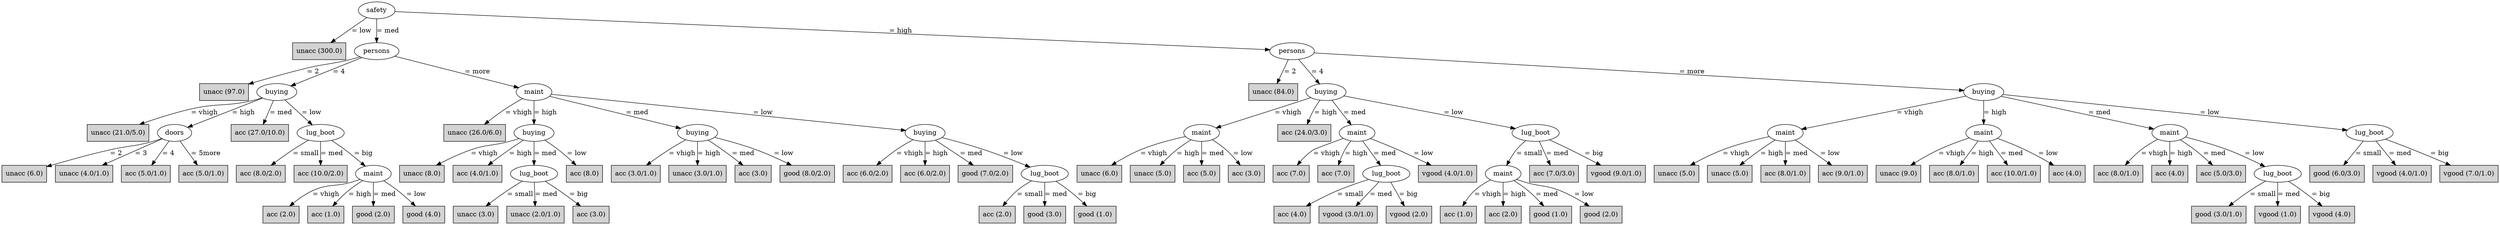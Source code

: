 digraph J48Tree {
N0 [label="safety" ]
N0->N1 [label="= low"]
N1 [label="unacc (300.0)" shape=box style=filled ]
N0->N2 [label="= med"]
N2 [label="persons" ]
N2->N3 [label="= 2"]
N3 [label="unacc (97.0)" shape=box style=filled ]
N2->N4 [label="= 4"]
N4 [label="buying" ]
N4->N5 [label="= vhigh"]
N5 [label="unacc (21.0/5.0)" shape=box style=filled ]
N4->N6 [label="= high"]
N6 [label="doors" ]
N6->N7 [label="= 2"]
N7 [label="unacc (6.0)" shape=box style=filled ]
N6->N8 [label="= 3"]
N8 [label="unacc (4.0/1.0)" shape=box style=filled ]
N6->N9 [label="= 4"]
N9 [label="acc (5.0/1.0)" shape=box style=filled ]
N6->N10 [label="= 5more"]
N10 [label="acc (5.0/1.0)" shape=box style=filled ]
N4->N11 [label="= med"]
N11 [label="acc (27.0/10.0)" shape=box style=filled ]
N4->N12 [label="= low"]
N12 [label="lug_boot" ]
N12->N13 [label="= small"]
N13 [label="acc (8.0/2.0)" shape=box style=filled ]
N12->N14 [label="= med"]
N14 [label="acc (10.0/2.0)" shape=box style=filled ]
N12->N15 [label="= big"]
N15 [label="maint" ]
N15->N16 [label="= vhigh"]
N16 [label="acc (2.0)" shape=box style=filled ]
N15->N17 [label="= high"]
N17 [label="acc (1.0)" shape=box style=filled ]
N15->N18 [label="= med"]
N18 [label="good (2.0)" shape=box style=filled ]
N15->N19 [label="= low"]
N19 [label="good (4.0)" shape=box style=filled ]
N2->N20 [label="= more"]
N20 [label="maint" ]
N20->N21 [label="= vhigh"]
N21 [label="unacc (26.0/6.0)" shape=box style=filled ]
N20->N22 [label="= high"]
N22 [label="buying" ]
N22->N23 [label="= vhigh"]
N23 [label="unacc (8.0)" shape=box style=filled ]
N22->N24 [label="= high"]
N24 [label="acc (4.0/1.0)" shape=box style=filled ]
N22->N25 [label="= med"]
N25 [label="lug_boot" ]
N25->N26 [label="= small"]
N26 [label="unacc (3.0)" shape=box style=filled ]
N25->N27 [label="= med"]
N27 [label="unacc (2.0/1.0)" shape=box style=filled ]
N25->N28 [label="= big"]
N28 [label="acc (3.0)" shape=box style=filled ]
N22->N29 [label="= low"]
N29 [label="acc (8.0)" shape=box style=filled ]
N20->N30 [label="= med"]
N30 [label="buying" ]
N30->N31 [label="= vhigh"]
N31 [label="acc (3.0/1.0)" shape=box style=filled ]
N30->N32 [label="= high"]
N32 [label="unacc (3.0/1.0)" shape=box style=filled ]
N30->N33 [label="= med"]
N33 [label="acc (3.0)" shape=box style=filled ]
N30->N34 [label="= low"]
N34 [label="good (8.0/2.0)" shape=box style=filled ]
N20->N35 [label="= low"]
N35 [label="buying" ]
N35->N36 [label="= vhigh"]
N36 [label="acc (6.0/2.0)" shape=box style=filled ]
N35->N37 [label="= high"]
N37 [label="acc (6.0/2.0)" shape=box style=filled ]
N35->N38 [label="= med"]
N38 [label="good (7.0/2.0)" shape=box style=filled ]
N35->N39 [label="= low"]
N39 [label="lug_boot" ]
N39->N40 [label="= small"]
N40 [label="acc (2.0)" shape=box style=filled ]
N39->N41 [label="= med"]
N41 [label="good (3.0)" shape=box style=filled ]
N39->N42 [label="= big"]
N42 [label="good (1.0)" shape=box style=filled ]
N0->N43 [label="= high"]
N43 [label="persons" ]
N43->N44 [label="= 2"]
N44 [label="unacc (84.0)" shape=box style=filled ]
N43->N45 [label="= 4"]
N45 [label="buying" ]
N45->N46 [label="= vhigh"]
N46 [label="maint" ]
N46->N47 [label="= vhigh"]
N47 [label="unacc (6.0)" shape=box style=filled ]
N46->N48 [label="= high"]
N48 [label="unacc (5.0)" shape=box style=filled ]
N46->N49 [label="= med"]
N49 [label="acc (5.0)" shape=box style=filled ]
N46->N50 [label="= low"]
N50 [label="acc (3.0)" shape=box style=filled ]
N45->N51 [label="= high"]
N51 [label="acc (24.0/3.0)" shape=box style=filled ]
N45->N52 [label="= med"]
N52 [label="maint" ]
N52->N53 [label="= vhigh"]
N53 [label="acc (7.0)" shape=box style=filled ]
N52->N54 [label="= high"]
N54 [label="acc (7.0)" shape=box style=filled ]
N52->N55 [label="= med"]
N55 [label="lug_boot" ]
N55->N56 [label="= small"]
N56 [label="acc (4.0)" shape=box style=filled ]
N55->N57 [label="= med"]
N57 [label="vgood (3.0/1.0)" shape=box style=filled ]
N55->N58 [label="= big"]
N58 [label="vgood (2.0)" shape=box style=filled ]
N52->N59 [label="= low"]
N59 [label="vgood (4.0/1.0)" shape=box style=filled ]
N45->N60 [label="= low"]
N60 [label="lug_boot" ]
N60->N61 [label="= small"]
N61 [label="maint" ]
N61->N62 [label="= vhigh"]
N62 [label="acc (1.0)" shape=box style=filled ]
N61->N63 [label="= high"]
N63 [label="acc (2.0)" shape=box style=filled ]
N61->N64 [label="= med"]
N64 [label="good (1.0)" shape=box style=filled ]
N61->N65 [label="= low"]
N65 [label="good (2.0)" shape=box style=filled ]
N60->N66 [label="= med"]
N66 [label="acc (7.0/3.0)" shape=box style=filled ]
N60->N67 [label="= big"]
N67 [label="vgood (9.0/1.0)" shape=box style=filled ]
N43->N68 [label="= more"]
N68 [label="buying" ]
N68->N69 [label="= vhigh"]
N69 [label="maint" ]
N69->N70 [label="= vhigh"]
N70 [label="unacc (5.0)" shape=box style=filled ]
N69->N71 [label="= high"]
N71 [label="unacc (5.0)" shape=box style=filled ]
N69->N72 [label="= med"]
N72 [label="acc (8.0/1.0)" shape=box style=filled ]
N69->N73 [label="= low"]
N73 [label="acc (9.0/1.0)" shape=box style=filled ]
N68->N74 [label="= high"]
N74 [label="maint" ]
N74->N75 [label="= vhigh"]
N75 [label="unacc (9.0)" shape=box style=filled ]
N74->N76 [label="= high"]
N76 [label="acc (8.0/1.0)" shape=box style=filled ]
N74->N77 [label="= med"]
N77 [label="acc (10.0/1.0)" shape=box style=filled ]
N74->N78 [label="= low"]
N78 [label="acc (4.0)" shape=box style=filled ]
N68->N79 [label="= med"]
N79 [label="maint" ]
N79->N80 [label="= vhigh"]
N80 [label="acc (8.0/1.0)" shape=box style=filled ]
N79->N81 [label="= high"]
N81 [label="acc (4.0)" shape=box style=filled ]
N79->N82 [label="= med"]
N82 [label="acc (5.0/3.0)" shape=box style=filled ]
N79->N83 [label="= low"]
N83 [label="lug_boot" ]
N83->N84 [label="= small"]
N84 [label="good (3.0/1.0)" shape=box style=filled ]
N83->N85 [label="= med"]
N85 [label="vgood (1.0)" shape=box style=filled ]
N83->N86 [label="= big"]
N86 [label="vgood (4.0)" shape=box style=filled ]
N68->N87 [label="= low"]
N87 [label="lug_boot" ]
N87->N88 [label="= small"]
N88 [label="good (6.0/3.0)" shape=box style=filled ]
N87->N89 [label="= med"]
N89 [label="vgood (4.0/1.0)" shape=box style=filled ]
N87->N90 [label="= big"]
N90 [label="vgood (7.0/1.0)" shape=box style=filled ]
}
